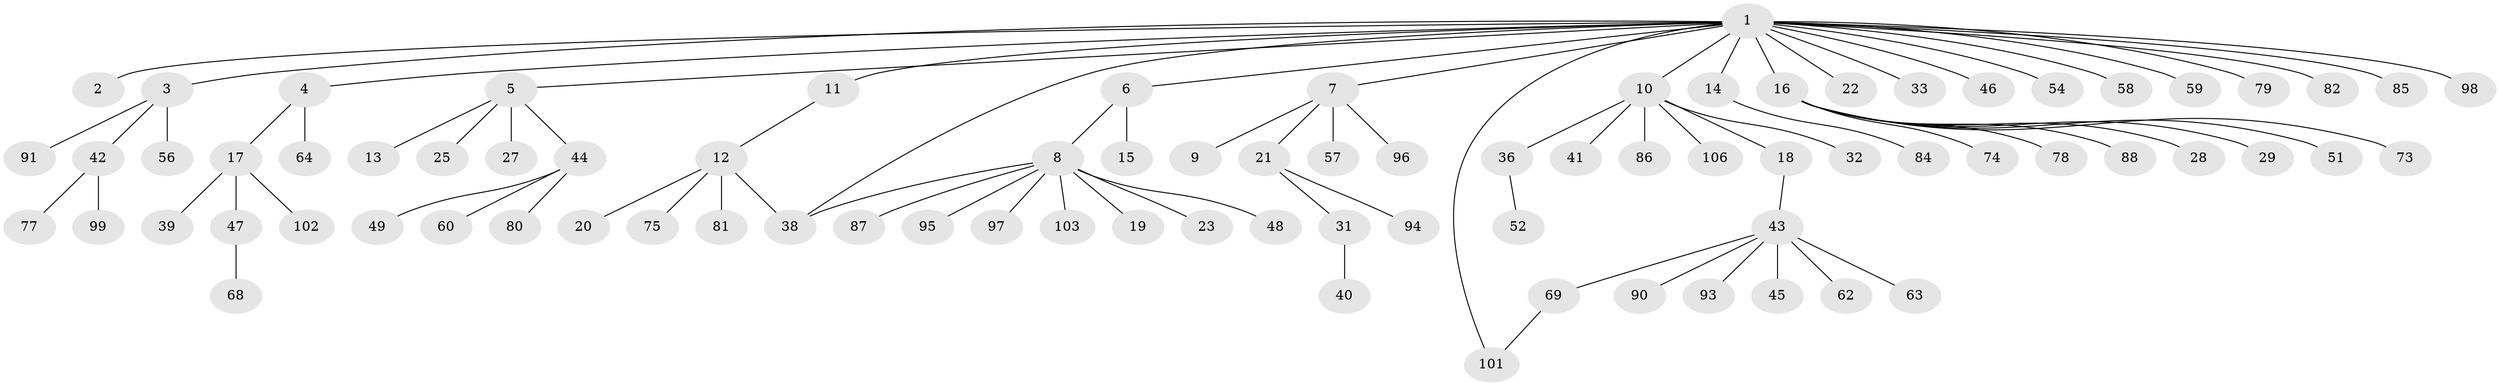 // original degree distribution, {22: 0.009433962264150943, 1: 0.6415094339622641, 3: 0.11320754716981132, 6: 0.02830188679245283, 5: 0.018867924528301886, 10: 0.009433962264150943, 2: 0.14150943396226415, 7: 0.018867924528301886, 4: 0.018867924528301886}
// Generated by graph-tools (version 1.1) at 2025/41/03/06/25 10:41:45]
// undirected, 83 vertices, 85 edges
graph export_dot {
graph [start="1"]
  node [color=gray90,style=filled];
  1 [super="+100"];
  2;
  3 [super="+55"];
  4 [super="+30"];
  5 [super="+104"];
  6;
  7 [super="+72"];
  8 [super="+50"];
  9;
  10 [super="+26"];
  11 [super="+37"];
  12 [super="+89"];
  13;
  14 [super="+65"];
  15 [super="+105"];
  16 [super="+35"];
  17 [super="+24"];
  18 [super="+34"];
  19;
  20;
  21 [super="+71"];
  22;
  23;
  25;
  27;
  28;
  29;
  31;
  32;
  33;
  36;
  38;
  39;
  40;
  41;
  42;
  43 [super="+53"];
  44 [super="+61"];
  45 [super="+66"];
  46;
  47 [super="+76"];
  48 [super="+70"];
  49;
  51;
  52 [super="+92"];
  54;
  56;
  57 [super="+67"];
  58;
  59;
  60;
  62;
  63;
  64;
  68;
  69;
  73;
  74;
  75;
  77 [super="+83"];
  78;
  79;
  80;
  81;
  82;
  84;
  85;
  86;
  87;
  88;
  90;
  91;
  93;
  94;
  95;
  96;
  97;
  98;
  99;
  101;
  102;
  103;
  106;
  1 -- 2;
  1 -- 3;
  1 -- 4;
  1 -- 5;
  1 -- 6;
  1 -- 7;
  1 -- 10;
  1 -- 11;
  1 -- 14;
  1 -- 16;
  1 -- 22;
  1 -- 33;
  1 -- 38;
  1 -- 46;
  1 -- 54;
  1 -- 58;
  1 -- 59;
  1 -- 79;
  1 -- 82;
  1 -- 85;
  1 -- 98;
  1 -- 101;
  3 -- 42;
  3 -- 56;
  3 -- 91;
  4 -- 17;
  4 -- 64;
  5 -- 13;
  5 -- 25;
  5 -- 27;
  5 -- 44;
  6 -- 8;
  6 -- 15;
  7 -- 9;
  7 -- 21;
  7 -- 57;
  7 -- 96;
  8 -- 19;
  8 -- 23;
  8 -- 38;
  8 -- 48;
  8 -- 87;
  8 -- 95;
  8 -- 97;
  8 -- 103;
  10 -- 18;
  10 -- 32;
  10 -- 36;
  10 -- 106;
  10 -- 41;
  10 -- 86;
  11 -- 12;
  12 -- 20;
  12 -- 38;
  12 -- 75;
  12 -- 81;
  14 -- 84;
  16 -- 28;
  16 -- 29;
  16 -- 73;
  16 -- 74;
  16 -- 88;
  16 -- 51;
  16 -- 78;
  17 -- 39;
  17 -- 102;
  17 -- 47;
  18 -- 43;
  21 -- 31;
  21 -- 94;
  31 -- 40;
  36 -- 52;
  42 -- 77;
  42 -- 99;
  43 -- 45;
  43 -- 62;
  43 -- 69;
  43 -- 90;
  43 -- 93;
  43 -- 63;
  44 -- 49;
  44 -- 60;
  44 -- 80;
  47 -- 68;
  69 -- 101;
}
